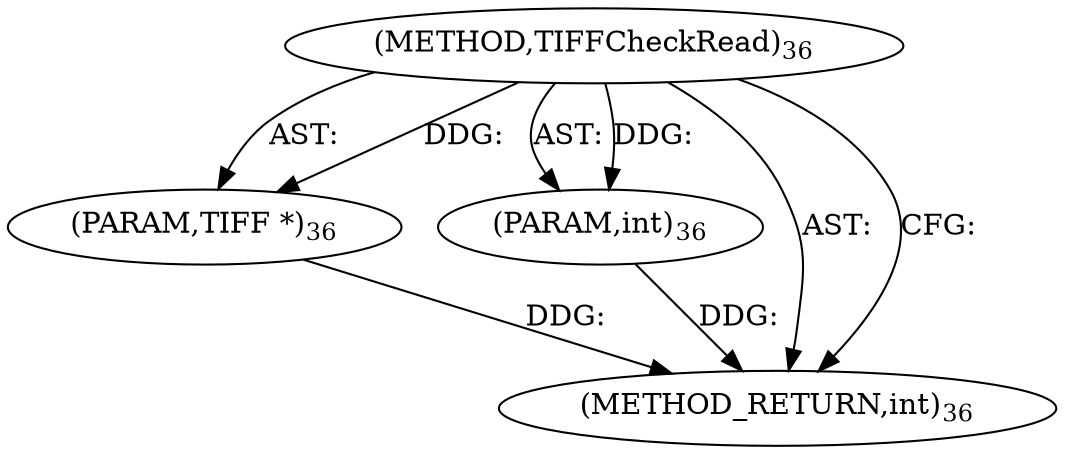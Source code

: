 digraph "TIFFCheckRead" {  
"73956" [label = <(METHOD,TIFFCheckRead)<SUB>36</SUB>> ]
"73957" [label = <(PARAM,TIFF *)<SUB>36</SUB>> ]
"73958" [label = <(PARAM,int)<SUB>36</SUB>> ]
"73959" [label = <(METHOD_RETURN,int)<SUB>36</SUB>> ]
  "73956" -> "73957"  [ label = "AST: "] 
  "73956" -> "73958"  [ label = "AST: "] 
  "73956" -> "73959"  [ label = "AST: "] 
  "73956" -> "73959"  [ label = "CFG: "] 
  "73957" -> "73959"  [ label = "DDG: "] 
  "73958" -> "73959"  [ label = "DDG: "] 
  "73956" -> "73957"  [ label = "DDG: "] 
  "73956" -> "73958"  [ label = "DDG: "] 
}

